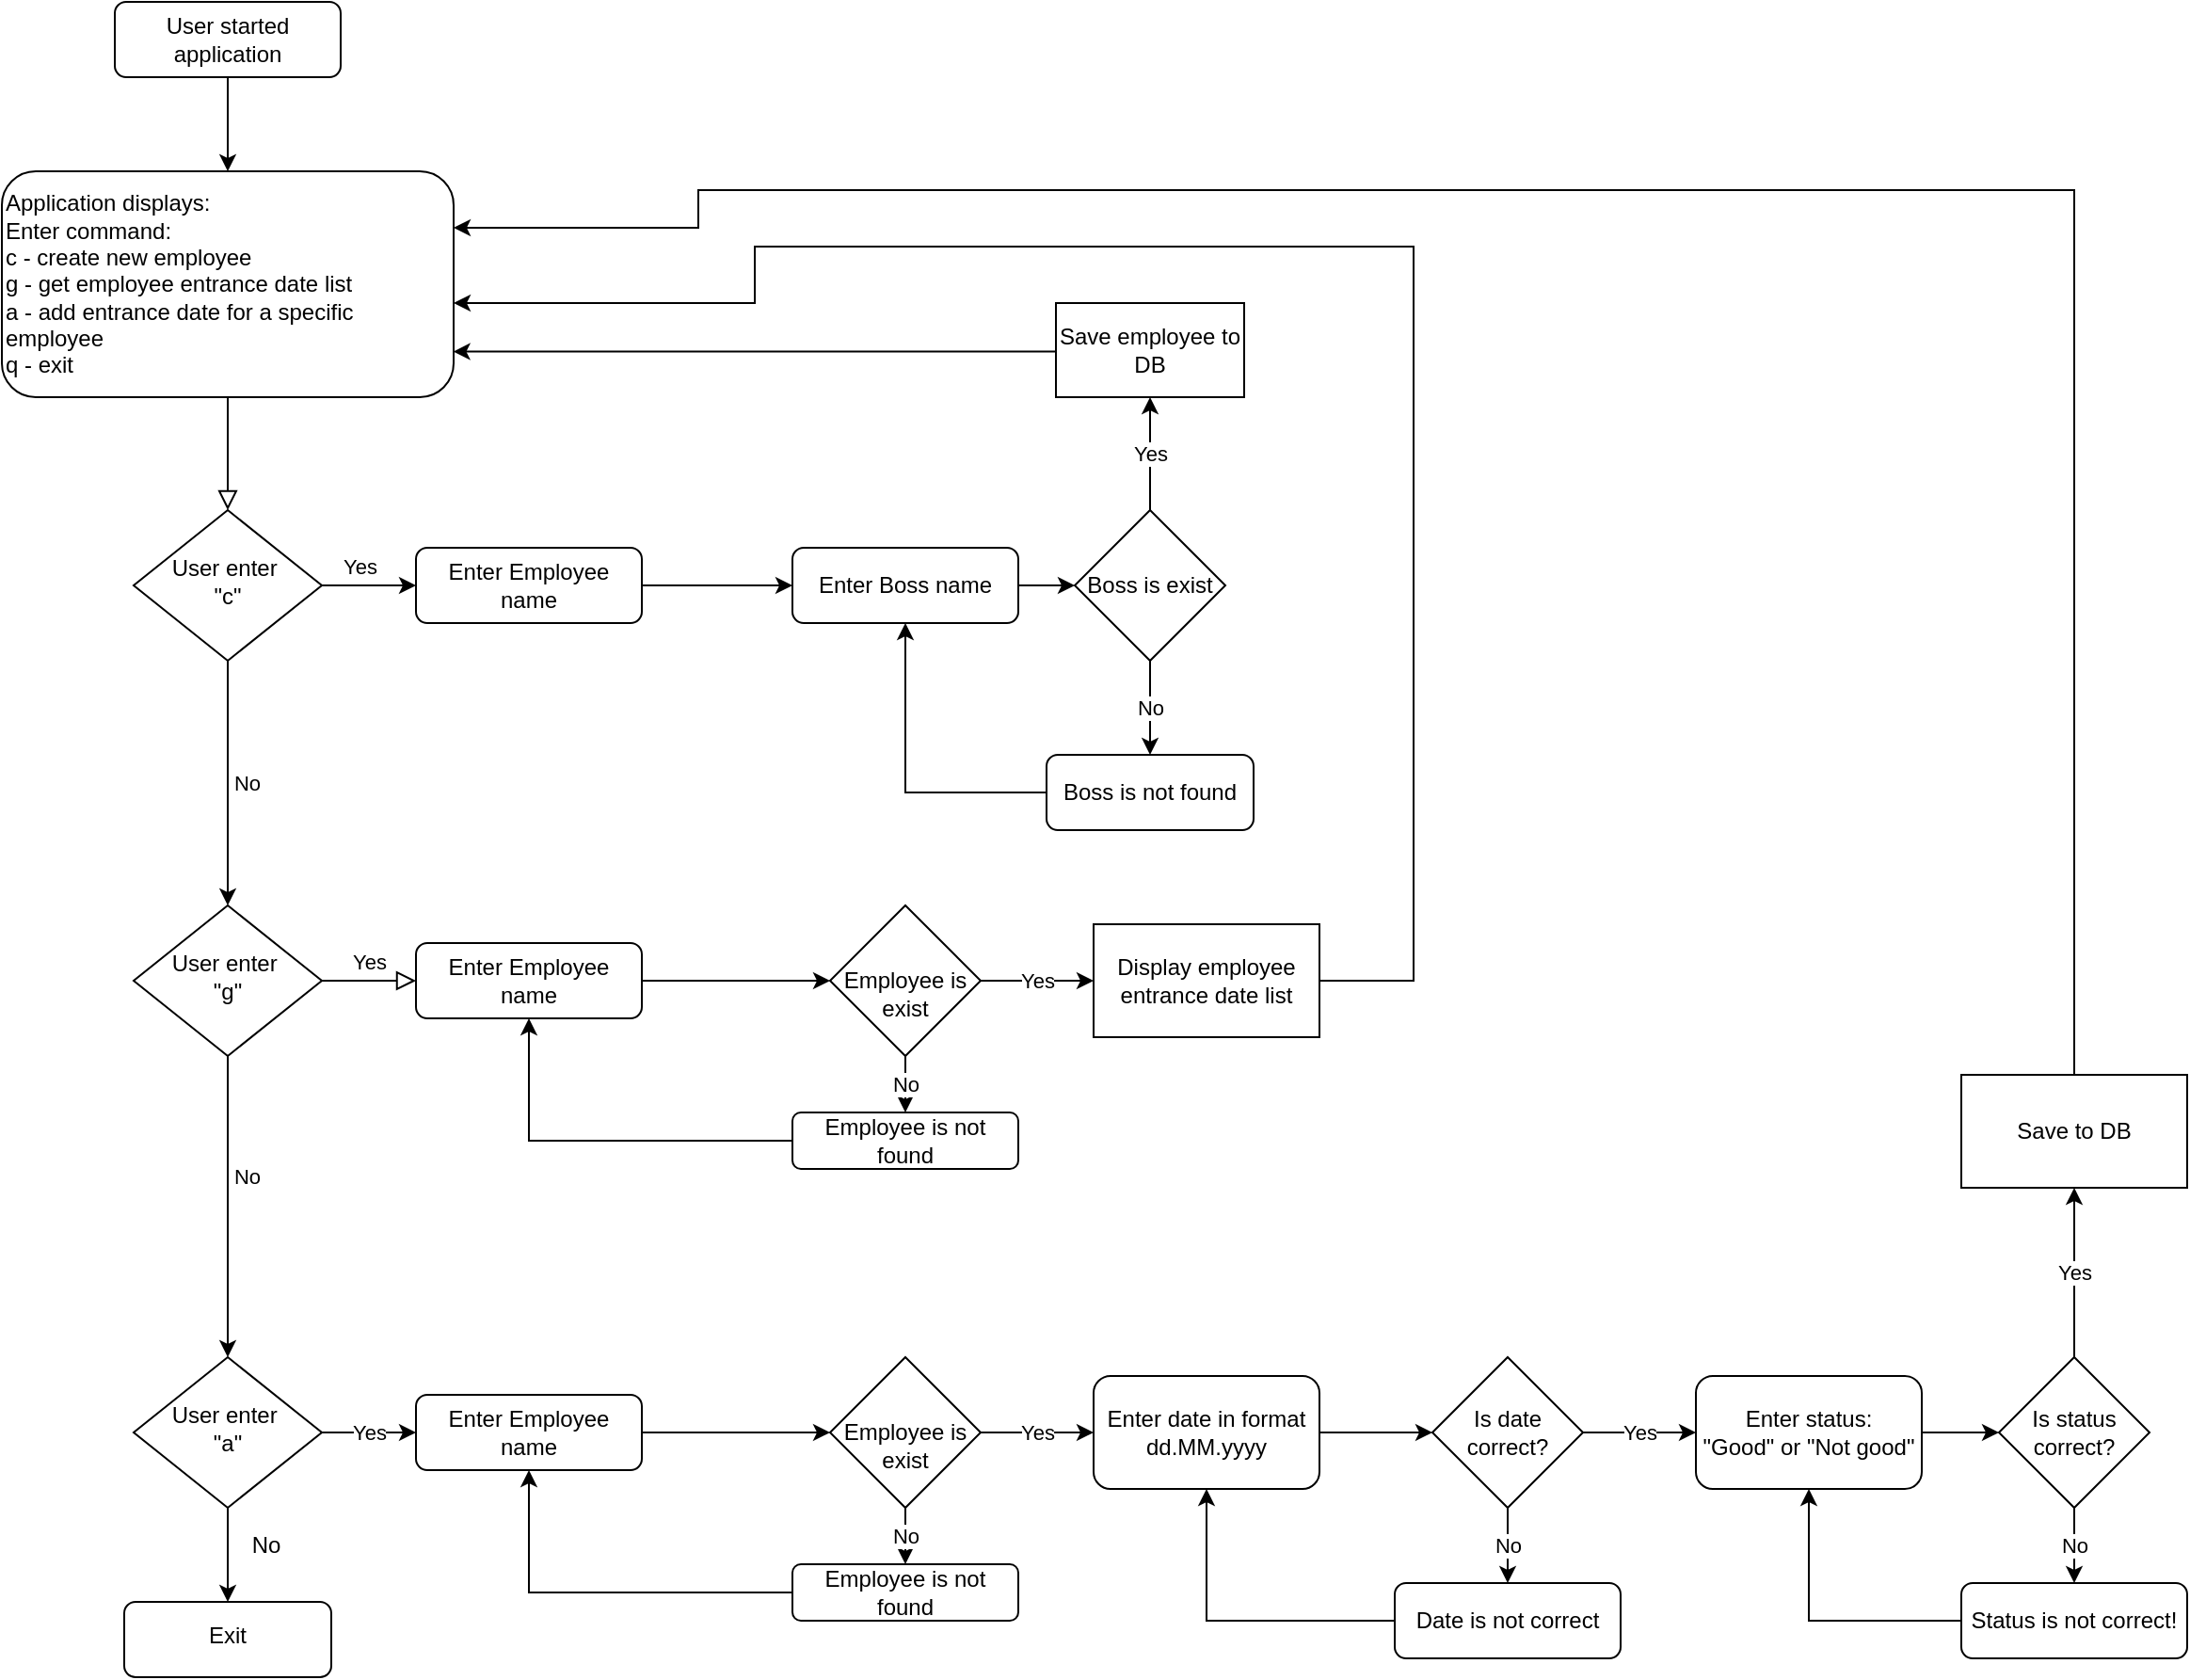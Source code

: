 <mxfile version="19.0.3" type="device"><diagram id="C5RBs43oDa-KdzZeNtuy" name="Page-1"><mxGraphModel dx="1884" dy="2523" grid="1" gridSize="10" guides="1" tooltips="1" connect="1" arrows="1" fold="1" page="1" pageScale="1" pageWidth="827" pageHeight="1169" math="0" shadow="0"><root><mxCell id="WIyWlLk6GJQsqaUBKTNV-0"/><mxCell id="WIyWlLk6GJQsqaUBKTNV-1" parent="WIyWlLk6GJQsqaUBKTNV-0"/><mxCell id="WIyWlLk6GJQsqaUBKTNV-2" value="" style="rounded=0;html=1;jettySize=auto;orthogonalLoop=1;fontSize=11;endArrow=block;endFill=0;endSize=8;strokeWidth=1;shadow=0;labelBackgroundColor=none;edgeStyle=orthogonalEdgeStyle;" parent="WIyWlLk6GJQsqaUBKTNV-1" source="WIyWlLk6GJQsqaUBKTNV-3" target="WIyWlLk6GJQsqaUBKTNV-6" edge="1"><mxGeometry relative="1" as="geometry"/></mxCell><mxCell id="WIyWlLk6GJQsqaUBKTNV-3" value="Application displays:&lt;br&gt;Enter command:&lt;br&gt;c - create new employee&lt;br&gt;g - get employee entrance date list&lt;br&gt;a - add entrance date for a specific employee&lt;br&gt;q - exit" style="rounded=1;whiteSpace=wrap;html=1;fontSize=12;glass=0;strokeWidth=1;shadow=0;align=left;" parent="WIyWlLk6GJQsqaUBKTNV-1" vertex="1"><mxGeometry x="100" y="-10" width="240" height="120" as="geometry"/></mxCell><mxCell id="NGyvhG-ZcOLDhSsXCUNh-4" style="edgeStyle=orthogonalEdgeStyle;rounded=0;orthogonalLoop=1;jettySize=auto;html=1;" edge="1" parent="WIyWlLk6GJQsqaUBKTNV-1" source="WIyWlLk6GJQsqaUBKTNV-6" target="WIyWlLk6GJQsqaUBKTNV-7"><mxGeometry relative="1" as="geometry"/></mxCell><mxCell id="NGyvhG-ZcOLDhSsXCUNh-7" value="Yes" style="edgeLabel;html=1;align=center;verticalAlign=middle;resizable=0;points=[];" vertex="1" connectable="0" parent="NGyvhG-ZcOLDhSsXCUNh-4"><mxGeometry x="-0.218" y="-3" relative="1" as="geometry"><mxPoint y="-13" as="offset"/></mxGeometry></mxCell><mxCell id="NGyvhG-ZcOLDhSsXCUNh-8" value="No" style="edgeStyle=orthogonalEdgeStyle;rounded=0;orthogonalLoop=1;jettySize=auto;html=1;" edge="1" parent="WIyWlLk6GJQsqaUBKTNV-1" source="WIyWlLk6GJQsqaUBKTNV-6" target="WIyWlLk6GJQsqaUBKTNV-10"><mxGeometry y="10" relative="1" as="geometry"><mxPoint as="offset"/></mxGeometry></mxCell><mxCell id="WIyWlLk6GJQsqaUBKTNV-6" value="User enter&amp;nbsp;&lt;br&gt;&quot;c&quot;" style="rhombus;whiteSpace=wrap;html=1;shadow=0;fontFamily=Helvetica;fontSize=12;align=center;strokeWidth=1;spacing=6;spacingTop=-4;" parent="WIyWlLk6GJQsqaUBKTNV-1" vertex="1"><mxGeometry x="170" y="170" width="100" height="80" as="geometry"/></mxCell><mxCell id="NGyvhG-ZcOLDhSsXCUNh-16" value="" style="edgeStyle=orthogonalEdgeStyle;rounded=0;orthogonalLoop=1;jettySize=auto;html=1;" edge="1" parent="WIyWlLk6GJQsqaUBKTNV-1" source="WIyWlLk6GJQsqaUBKTNV-7" target="NGyvhG-ZcOLDhSsXCUNh-15"><mxGeometry relative="1" as="geometry"/></mxCell><mxCell id="WIyWlLk6GJQsqaUBKTNV-7" value="Enter Employee name" style="rounded=1;whiteSpace=wrap;html=1;fontSize=12;glass=0;strokeWidth=1;shadow=0;" parent="WIyWlLk6GJQsqaUBKTNV-1" vertex="1"><mxGeometry x="320" y="190" width="120" height="40" as="geometry"/></mxCell><mxCell id="WIyWlLk6GJQsqaUBKTNV-9" value="Yes" style="edgeStyle=orthogonalEdgeStyle;rounded=0;html=1;jettySize=auto;orthogonalLoop=1;fontSize=11;endArrow=block;endFill=0;endSize=8;strokeWidth=1;shadow=0;labelBackgroundColor=none;" parent="WIyWlLk6GJQsqaUBKTNV-1" source="WIyWlLk6GJQsqaUBKTNV-10" target="WIyWlLk6GJQsqaUBKTNV-12" edge="1"><mxGeometry y="10" relative="1" as="geometry"><mxPoint as="offset"/></mxGeometry></mxCell><mxCell id="NGyvhG-ZcOLDhSsXCUNh-3" value="No" style="edgeStyle=orthogonalEdgeStyle;rounded=0;orthogonalLoop=1;jettySize=auto;html=1;" edge="1" parent="WIyWlLk6GJQsqaUBKTNV-1" source="WIyWlLk6GJQsqaUBKTNV-10" target="NGyvhG-ZcOLDhSsXCUNh-2"><mxGeometry x="-0.2" y="10" relative="1" as="geometry"><mxPoint as="offset"/></mxGeometry></mxCell><mxCell id="WIyWlLk6GJQsqaUBKTNV-10" value="User enter&amp;nbsp;&lt;br&gt;&quot;g&quot;" style="rhombus;whiteSpace=wrap;html=1;shadow=0;fontFamily=Helvetica;fontSize=12;align=center;strokeWidth=1;spacing=6;spacingTop=-4;" parent="WIyWlLk6GJQsqaUBKTNV-1" vertex="1"><mxGeometry x="170" y="380" width="100" height="80" as="geometry"/></mxCell><mxCell id="NGyvhG-ZcOLDhSsXCUNh-32" value="" style="edgeStyle=orthogonalEdgeStyle;rounded=0;orthogonalLoop=1;jettySize=auto;html=1;" edge="1" parent="WIyWlLk6GJQsqaUBKTNV-1" source="WIyWlLk6GJQsqaUBKTNV-12" target="NGyvhG-ZcOLDhSsXCUNh-31"><mxGeometry relative="1" as="geometry"/></mxCell><mxCell id="WIyWlLk6GJQsqaUBKTNV-12" value="Enter Employee name" style="rounded=1;whiteSpace=wrap;html=1;fontSize=12;glass=0;strokeWidth=1;shadow=0;" parent="WIyWlLk6GJQsqaUBKTNV-1" vertex="1"><mxGeometry x="320" y="400" width="120" height="40" as="geometry"/></mxCell><mxCell id="NGyvhG-ZcOLDhSsXCUNh-1" value="" style="edgeStyle=orthogonalEdgeStyle;rounded=0;orthogonalLoop=1;jettySize=auto;html=1;" edge="1" parent="WIyWlLk6GJQsqaUBKTNV-1" source="NGyvhG-ZcOLDhSsXCUNh-0" target="WIyWlLk6GJQsqaUBKTNV-3"><mxGeometry relative="1" as="geometry"/></mxCell><mxCell id="NGyvhG-ZcOLDhSsXCUNh-0" value="User started application" style="rounded=1;whiteSpace=wrap;html=1;fontSize=12;glass=0;strokeWidth=1;shadow=0;" vertex="1" parent="WIyWlLk6GJQsqaUBKTNV-1"><mxGeometry x="160" y="-100" width="120" height="40" as="geometry"/></mxCell><mxCell id="NGyvhG-ZcOLDhSsXCUNh-12" value="" style="edgeStyle=orthogonalEdgeStyle;rounded=0;orthogonalLoop=1;jettySize=auto;html=1;" edge="1" parent="WIyWlLk6GJQsqaUBKTNV-1" source="NGyvhG-ZcOLDhSsXCUNh-2"><mxGeometry relative="1" as="geometry"><mxPoint x="220" y="750" as="targetPoint"/></mxGeometry></mxCell><mxCell id="NGyvhG-ZcOLDhSsXCUNh-49" value="Yes" style="edgeStyle=orthogonalEdgeStyle;rounded=0;orthogonalLoop=1;jettySize=auto;html=1;entryX=0;entryY=0.5;entryDx=0;entryDy=0;" edge="1" parent="WIyWlLk6GJQsqaUBKTNV-1" source="NGyvhG-ZcOLDhSsXCUNh-2" target="NGyvhG-ZcOLDhSsXCUNh-42"><mxGeometry relative="1" as="geometry"/></mxCell><mxCell id="NGyvhG-ZcOLDhSsXCUNh-2" value="User enter&amp;nbsp;&lt;br&gt;&quot;a&quot;" style="rhombus;whiteSpace=wrap;html=1;shadow=0;fontFamily=Helvetica;fontSize=12;align=center;strokeWidth=1;spacing=6;spacingTop=-4;" vertex="1" parent="WIyWlLk6GJQsqaUBKTNV-1"><mxGeometry x="170" y="620" width="100" height="80" as="geometry"/></mxCell><mxCell id="NGyvhG-ZcOLDhSsXCUNh-13" value="Exit" style="rounded=1;whiteSpace=wrap;html=1;shadow=0;strokeWidth=1;spacing=6;spacingTop=-4;" vertex="1" parent="WIyWlLk6GJQsqaUBKTNV-1"><mxGeometry x="165" y="750" width="110" height="40" as="geometry"/></mxCell><mxCell id="NGyvhG-ZcOLDhSsXCUNh-14" value="No" style="text;html=1;align=center;verticalAlign=middle;resizable=0;points=[];autosize=1;strokeColor=none;fillColor=none;" vertex="1" parent="WIyWlLk6GJQsqaUBKTNV-1"><mxGeometry x="225" y="710" width="30" height="20" as="geometry"/></mxCell><mxCell id="NGyvhG-ZcOLDhSsXCUNh-22" style="edgeStyle=orthogonalEdgeStyle;rounded=0;orthogonalLoop=1;jettySize=auto;html=1;" edge="1" parent="WIyWlLk6GJQsqaUBKTNV-1" source="NGyvhG-ZcOLDhSsXCUNh-15" target="NGyvhG-ZcOLDhSsXCUNh-21"><mxGeometry relative="1" as="geometry"/></mxCell><mxCell id="NGyvhG-ZcOLDhSsXCUNh-15" value="Enter Boss name" style="rounded=1;whiteSpace=wrap;html=1;fontSize=12;glass=0;strokeWidth=1;shadow=0;" vertex="1" parent="WIyWlLk6GJQsqaUBKTNV-1"><mxGeometry x="520" y="190" width="120" height="40" as="geometry"/></mxCell><mxCell id="NGyvhG-ZcOLDhSsXCUNh-26" value="Yes" style="edgeStyle=orthogonalEdgeStyle;rounded=0;orthogonalLoop=1;jettySize=auto;html=1;" edge="1" parent="WIyWlLk6GJQsqaUBKTNV-1" source="NGyvhG-ZcOLDhSsXCUNh-21" target="NGyvhG-ZcOLDhSsXCUNh-25"><mxGeometry relative="1" as="geometry"/></mxCell><mxCell id="NGyvhG-ZcOLDhSsXCUNh-29" value="No" style="edgeStyle=orthogonalEdgeStyle;rounded=0;orthogonalLoop=1;jettySize=auto;html=1;" edge="1" parent="WIyWlLk6GJQsqaUBKTNV-1" source="NGyvhG-ZcOLDhSsXCUNh-21" target="NGyvhG-ZcOLDhSsXCUNh-28"><mxGeometry relative="1" as="geometry"/></mxCell><mxCell id="NGyvhG-ZcOLDhSsXCUNh-21" value="Boss is exist" style="rhombus;whiteSpace=wrap;html=1;" vertex="1" parent="WIyWlLk6GJQsqaUBKTNV-1"><mxGeometry x="670" y="170" width="80" height="80" as="geometry"/></mxCell><mxCell id="NGyvhG-ZcOLDhSsXCUNh-27" style="edgeStyle=orthogonalEdgeStyle;rounded=0;orthogonalLoop=1;jettySize=auto;html=1;entryX=0.999;entryY=0.798;entryDx=0;entryDy=0;entryPerimeter=0;" edge="1" parent="WIyWlLk6GJQsqaUBKTNV-1" source="NGyvhG-ZcOLDhSsXCUNh-25" target="WIyWlLk6GJQsqaUBKTNV-3"><mxGeometry relative="1" as="geometry"><mxPoint x="400" y="80" as="targetPoint"/><Array as="points"><mxPoint x="340" y="85"/></Array></mxGeometry></mxCell><mxCell id="NGyvhG-ZcOLDhSsXCUNh-25" value="Save employee to DB" style="whiteSpace=wrap;html=1;" vertex="1" parent="WIyWlLk6GJQsqaUBKTNV-1"><mxGeometry x="660" y="60" width="100" height="50" as="geometry"/></mxCell><mxCell id="NGyvhG-ZcOLDhSsXCUNh-30" style="edgeStyle=orthogonalEdgeStyle;rounded=0;orthogonalLoop=1;jettySize=auto;html=1;entryX=0.5;entryY=1;entryDx=0;entryDy=0;" edge="1" parent="WIyWlLk6GJQsqaUBKTNV-1" source="NGyvhG-ZcOLDhSsXCUNh-28" target="NGyvhG-ZcOLDhSsXCUNh-15"><mxGeometry relative="1" as="geometry"/></mxCell><mxCell id="NGyvhG-ZcOLDhSsXCUNh-28" value="Boss is not found" style="rounded=1;whiteSpace=wrap;html=1;" vertex="1" parent="WIyWlLk6GJQsqaUBKTNV-1"><mxGeometry x="655" y="300" width="110" height="40" as="geometry"/></mxCell><mxCell id="NGyvhG-ZcOLDhSsXCUNh-34" value="Yes" style="edgeStyle=orthogonalEdgeStyle;rounded=0;orthogonalLoop=1;jettySize=auto;html=1;" edge="1" parent="WIyWlLk6GJQsqaUBKTNV-1" source="NGyvhG-ZcOLDhSsXCUNh-31" target="NGyvhG-ZcOLDhSsXCUNh-33"><mxGeometry relative="1" as="geometry"/></mxCell><mxCell id="NGyvhG-ZcOLDhSsXCUNh-38" value="No" style="edgeStyle=orthogonalEdgeStyle;rounded=0;orthogonalLoop=1;jettySize=auto;html=1;" edge="1" parent="WIyWlLk6GJQsqaUBKTNV-1" source="NGyvhG-ZcOLDhSsXCUNh-31" target="NGyvhG-ZcOLDhSsXCUNh-37"><mxGeometry relative="1" as="geometry"/></mxCell><mxCell id="NGyvhG-ZcOLDhSsXCUNh-31" value="&lt;br&gt;Employee is exist" style="rhombus;whiteSpace=wrap;html=1;rounded=0;glass=0;strokeWidth=1;shadow=0;" vertex="1" parent="WIyWlLk6GJQsqaUBKTNV-1"><mxGeometry x="540" y="380" width="80" height="80" as="geometry"/></mxCell><mxCell id="NGyvhG-ZcOLDhSsXCUNh-40" style="edgeStyle=orthogonalEdgeStyle;rounded=0;orthogonalLoop=1;jettySize=auto;html=1;" edge="1" parent="WIyWlLk6GJQsqaUBKTNV-1" source="NGyvhG-ZcOLDhSsXCUNh-33" target="WIyWlLk6GJQsqaUBKTNV-3"><mxGeometry relative="1" as="geometry"><Array as="points"><mxPoint x="850" y="420"/><mxPoint x="850" y="30"/><mxPoint x="500" y="30"/><mxPoint x="500" y="60"/></Array></mxGeometry></mxCell><mxCell id="NGyvhG-ZcOLDhSsXCUNh-33" value="Display employee entrance date list" style="whiteSpace=wrap;html=1;rounded=0;glass=0;strokeWidth=1;shadow=0;" vertex="1" parent="WIyWlLk6GJQsqaUBKTNV-1"><mxGeometry x="680" y="390" width="120" height="60" as="geometry"/></mxCell><mxCell id="NGyvhG-ZcOLDhSsXCUNh-39" style="edgeStyle=orthogonalEdgeStyle;rounded=0;orthogonalLoop=1;jettySize=auto;html=1;entryX=0.5;entryY=1;entryDx=0;entryDy=0;" edge="1" parent="WIyWlLk6GJQsqaUBKTNV-1" source="NGyvhG-ZcOLDhSsXCUNh-37" target="WIyWlLk6GJQsqaUBKTNV-12"><mxGeometry relative="1" as="geometry"/></mxCell><mxCell id="NGyvhG-ZcOLDhSsXCUNh-37" value="&lt;span style=&quot;&quot;&gt;Employee is not found&lt;/span&gt;" style="whiteSpace=wrap;html=1;rounded=1;glass=0;strokeWidth=1;shadow=0;" vertex="1" parent="WIyWlLk6GJQsqaUBKTNV-1"><mxGeometry x="520" y="490" width="120" height="30" as="geometry"/></mxCell><mxCell id="NGyvhG-ZcOLDhSsXCUNh-41" value="" style="edgeStyle=orthogonalEdgeStyle;rounded=0;orthogonalLoop=1;jettySize=auto;html=1;" edge="1" parent="WIyWlLk6GJQsqaUBKTNV-1" source="NGyvhG-ZcOLDhSsXCUNh-42" target="NGyvhG-ZcOLDhSsXCUNh-45"><mxGeometry relative="1" as="geometry"/></mxCell><mxCell id="NGyvhG-ZcOLDhSsXCUNh-42" value="Enter Employee name" style="rounded=1;whiteSpace=wrap;html=1;fontSize=12;glass=0;strokeWidth=1;shadow=0;" vertex="1" parent="WIyWlLk6GJQsqaUBKTNV-1"><mxGeometry x="320" y="640" width="120" height="40" as="geometry"/></mxCell><mxCell id="NGyvhG-ZcOLDhSsXCUNh-43" value="Yes" style="edgeStyle=orthogonalEdgeStyle;rounded=0;orthogonalLoop=1;jettySize=auto;html=1;" edge="1" parent="WIyWlLk6GJQsqaUBKTNV-1" source="NGyvhG-ZcOLDhSsXCUNh-45" target="NGyvhG-ZcOLDhSsXCUNh-46"><mxGeometry relative="1" as="geometry"/></mxCell><mxCell id="NGyvhG-ZcOLDhSsXCUNh-44" value="No" style="edgeStyle=orthogonalEdgeStyle;rounded=0;orthogonalLoop=1;jettySize=auto;html=1;" edge="1" parent="WIyWlLk6GJQsqaUBKTNV-1" source="NGyvhG-ZcOLDhSsXCUNh-45" target="NGyvhG-ZcOLDhSsXCUNh-48"><mxGeometry relative="1" as="geometry"/></mxCell><mxCell id="NGyvhG-ZcOLDhSsXCUNh-45" value="&lt;br&gt;Employee is exist" style="rhombus;whiteSpace=wrap;html=1;rounded=0;glass=0;strokeWidth=1;shadow=0;" vertex="1" parent="WIyWlLk6GJQsqaUBKTNV-1"><mxGeometry x="540" y="620" width="80" height="80" as="geometry"/></mxCell><mxCell id="NGyvhG-ZcOLDhSsXCUNh-51" value="" style="edgeStyle=orthogonalEdgeStyle;rounded=0;orthogonalLoop=1;jettySize=auto;html=1;" edge="1" parent="WIyWlLk6GJQsqaUBKTNV-1" source="NGyvhG-ZcOLDhSsXCUNh-46" target="NGyvhG-ZcOLDhSsXCUNh-50"><mxGeometry relative="1" as="geometry"/></mxCell><mxCell id="NGyvhG-ZcOLDhSsXCUNh-46" value="Enter date in format&lt;br&gt;dd.MM.yyyy" style="whiteSpace=wrap;html=1;rounded=1;glass=0;strokeWidth=1;shadow=0;" vertex="1" parent="WIyWlLk6GJQsqaUBKTNV-1"><mxGeometry x="680" y="630" width="120" height="60" as="geometry"/></mxCell><mxCell id="NGyvhG-ZcOLDhSsXCUNh-47" style="edgeStyle=orthogonalEdgeStyle;rounded=0;orthogonalLoop=1;jettySize=auto;html=1;entryX=0.5;entryY=1;entryDx=0;entryDy=0;" edge="1" parent="WIyWlLk6GJQsqaUBKTNV-1" source="NGyvhG-ZcOLDhSsXCUNh-48" target="NGyvhG-ZcOLDhSsXCUNh-42"><mxGeometry relative="1" as="geometry"/></mxCell><mxCell id="NGyvhG-ZcOLDhSsXCUNh-48" value="&lt;span style=&quot;&quot;&gt;Employee is not found&lt;/span&gt;" style="whiteSpace=wrap;html=1;rounded=1;glass=0;strokeWidth=1;shadow=0;" vertex="1" parent="WIyWlLk6GJQsqaUBKTNV-1"><mxGeometry x="520" y="730" width="120" height="30" as="geometry"/></mxCell><mxCell id="NGyvhG-ZcOLDhSsXCUNh-53" value="Yes" style="edgeStyle=orthogonalEdgeStyle;rounded=0;orthogonalLoop=1;jettySize=auto;html=1;" edge="1" parent="WIyWlLk6GJQsqaUBKTNV-1" source="NGyvhG-ZcOLDhSsXCUNh-50" target="NGyvhG-ZcOLDhSsXCUNh-52"><mxGeometry relative="1" as="geometry"/></mxCell><mxCell id="NGyvhG-ZcOLDhSsXCUNh-64" value="No" style="edgeStyle=orthogonalEdgeStyle;rounded=0;orthogonalLoop=1;jettySize=auto;html=1;" edge="1" parent="WIyWlLk6GJQsqaUBKTNV-1" source="NGyvhG-ZcOLDhSsXCUNh-50" target="NGyvhG-ZcOLDhSsXCUNh-63"><mxGeometry relative="1" as="geometry"/></mxCell><mxCell id="NGyvhG-ZcOLDhSsXCUNh-50" value="Is date correct?" style="rhombus;whiteSpace=wrap;html=1;rounded=0;glass=0;strokeWidth=1;shadow=0;" vertex="1" parent="WIyWlLk6GJQsqaUBKTNV-1"><mxGeometry x="860" y="620" width="80" height="80" as="geometry"/></mxCell><mxCell id="NGyvhG-ZcOLDhSsXCUNh-55" value="" style="edgeStyle=orthogonalEdgeStyle;rounded=0;orthogonalLoop=1;jettySize=auto;html=1;" edge="1" parent="WIyWlLk6GJQsqaUBKTNV-1" source="NGyvhG-ZcOLDhSsXCUNh-52" target="NGyvhG-ZcOLDhSsXCUNh-54"><mxGeometry relative="1" as="geometry"/></mxCell><mxCell id="NGyvhG-ZcOLDhSsXCUNh-52" value="Enter status:&lt;br&gt;&quot;Good&quot; or &quot;Not good&quot;" style="whiteSpace=wrap;html=1;rounded=1;glass=0;strokeWidth=1;shadow=0;" vertex="1" parent="WIyWlLk6GJQsqaUBKTNV-1"><mxGeometry x="1000" y="630" width="120" height="60" as="geometry"/></mxCell><mxCell id="NGyvhG-ZcOLDhSsXCUNh-57" value="Yes" style="edgeStyle=orthogonalEdgeStyle;rounded=0;orthogonalLoop=1;jettySize=auto;html=1;" edge="1" parent="WIyWlLk6GJQsqaUBKTNV-1" source="NGyvhG-ZcOLDhSsXCUNh-54" target="NGyvhG-ZcOLDhSsXCUNh-56"><mxGeometry relative="1" as="geometry"/></mxCell><mxCell id="NGyvhG-ZcOLDhSsXCUNh-60" value="No" style="edgeStyle=orthogonalEdgeStyle;rounded=0;orthogonalLoop=1;jettySize=auto;html=1;" edge="1" parent="WIyWlLk6GJQsqaUBKTNV-1" source="NGyvhG-ZcOLDhSsXCUNh-54" target="NGyvhG-ZcOLDhSsXCUNh-59"><mxGeometry relative="1" as="geometry"/></mxCell><mxCell id="NGyvhG-ZcOLDhSsXCUNh-54" value="Is status correct?" style="rhombus;whiteSpace=wrap;html=1;rounded=0;glass=0;strokeWidth=1;shadow=0;" vertex="1" parent="WIyWlLk6GJQsqaUBKTNV-1"><mxGeometry x="1161" y="620" width="80" height="80" as="geometry"/></mxCell><mxCell id="NGyvhG-ZcOLDhSsXCUNh-58" style="edgeStyle=orthogonalEdgeStyle;rounded=0;orthogonalLoop=1;jettySize=auto;html=1;entryX=1;entryY=0.25;entryDx=0;entryDy=0;" edge="1" parent="WIyWlLk6GJQsqaUBKTNV-1" source="NGyvhG-ZcOLDhSsXCUNh-56" target="WIyWlLk6GJQsqaUBKTNV-3"><mxGeometry relative="1" as="geometry"><Array as="points"><mxPoint x="1201"/><mxPoint x="470"/><mxPoint x="470" y="20"/></Array></mxGeometry></mxCell><mxCell id="NGyvhG-ZcOLDhSsXCUNh-56" value="Save to DB" style="whiteSpace=wrap;html=1;rounded=0;glass=0;strokeWidth=1;shadow=0;" vertex="1" parent="WIyWlLk6GJQsqaUBKTNV-1"><mxGeometry x="1141" y="470" width="120" height="60" as="geometry"/></mxCell><mxCell id="NGyvhG-ZcOLDhSsXCUNh-61" style="edgeStyle=orthogonalEdgeStyle;rounded=0;orthogonalLoop=1;jettySize=auto;html=1;entryX=0.5;entryY=1;entryDx=0;entryDy=0;" edge="1" parent="WIyWlLk6GJQsqaUBKTNV-1" source="NGyvhG-ZcOLDhSsXCUNh-59" target="NGyvhG-ZcOLDhSsXCUNh-52"><mxGeometry relative="1" as="geometry"/></mxCell><mxCell id="NGyvhG-ZcOLDhSsXCUNh-59" value="Status is not correct!" style="whiteSpace=wrap;html=1;rounded=1;glass=0;strokeWidth=1;shadow=0;" vertex="1" parent="WIyWlLk6GJQsqaUBKTNV-1"><mxGeometry x="1141" y="740" width="120" height="40" as="geometry"/></mxCell><mxCell id="NGyvhG-ZcOLDhSsXCUNh-65" style="edgeStyle=orthogonalEdgeStyle;rounded=0;orthogonalLoop=1;jettySize=auto;html=1;entryX=0.5;entryY=1;entryDx=0;entryDy=0;" edge="1" parent="WIyWlLk6GJQsqaUBKTNV-1" source="NGyvhG-ZcOLDhSsXCUNh-63" target="NGyvhG-ZcOLDhSsXCUNh-46"><mxGeometry relative="1" as="geometry"/></mxCell><mxCell id="NGyvhG-ZcOLDhSsXCUNh-63" value="Date is not correct" style="whiteSpace=wrap;html=1;rounded=1;glass=0;strokeWidth=1;shadow=0;" vertex="1" parent="WIyWlLk6GJQsqaUBKTNV-1"><mxGeometry x="840" y="740" width="120" height="40" as="geometry"/></mxCell></root></mxGraphModel></diagram></mxfile>